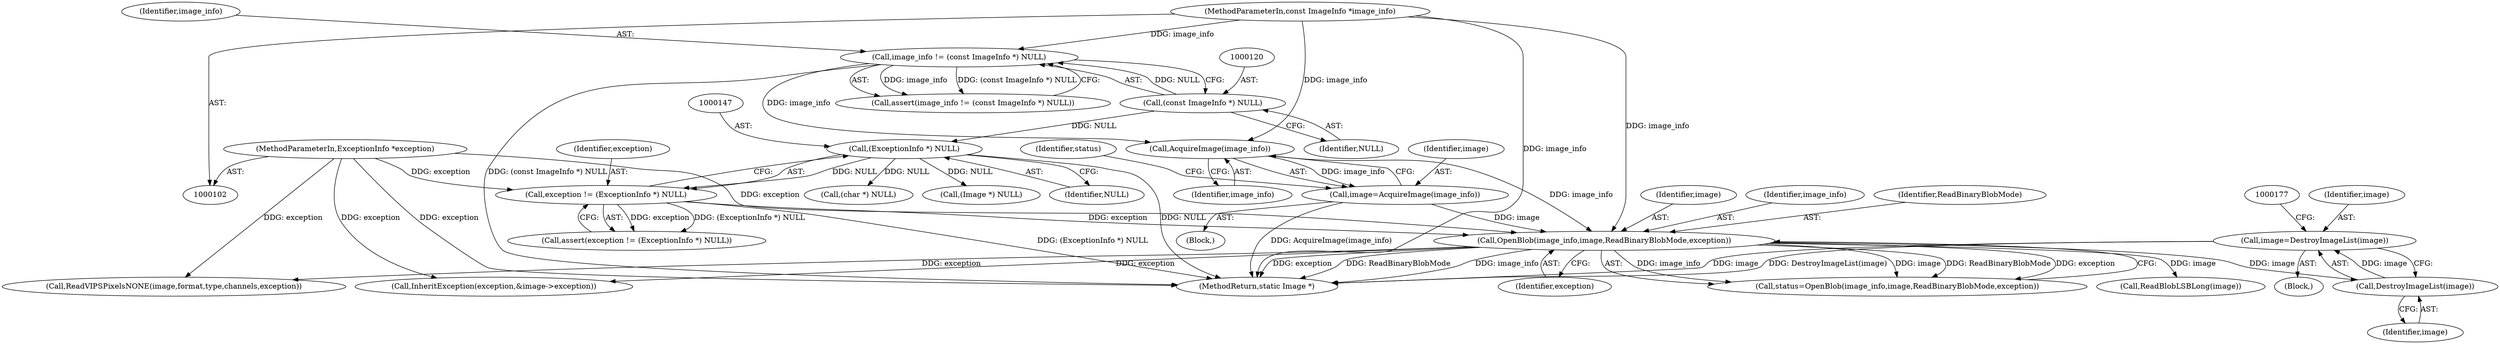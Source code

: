 digraph "0_ImageMagick_f6e9d0d9955e85bdd7540b251cd50d598dacc5e6_71@pointer" {
"1000171" [label="(Call,image=DestroyImageList(image))"];
"1000173" [label="(Call,DestroyImageList(image))"];
"1000161" [label="(Call,OpenBlob(image_info,image,ReadBinaryBlobMode,exception))"];
"1000157" [label="(Call,AcquireImage(image_info))"];
"1000117" [label="(Call,image_info != (const ImageInfo *) NULL)"];
"1000103" [label="(MethodParameterIn,const ImageInfo *image_info)"];
"1000119" [label="(Call,(const ImageInfo *) NULL)"];
"1000155" [label="(Call,image=AcquireImage(image_info))"];
"1000144" [label="(Call,exception != (ExceptionInfo *) NULL)"];
"1000104" [label="(MethodParameterIn,ExceptionInfo *exception)"];
"1000146" [label="(Call,(ExceptionInfo *) NULL)"];
"1000118" [label="(Identifier,image_info)"];
"1000170" [label="(Block,)"];
"1000161" [label="(Call,OpenBlob(image_info,image,ReadBinaryBlobMode,exception))"];
"1000158" [label="(Identifier,image_info)"];
"1000119" [label="(Call,(const ImageInfo *) NULL)"];
"1000165" [label="(Identifier,exception)"];
"1000163" [label="(Identifier,image)"];
"1000468" [label="(Call,(char *) NULL)"];
"1000160" [label="(Identifier,status)"];
"1000531" [label="(MethodReturn,static Image *)"];
"1000172" [label="(Identifier,image)"];
"1000159" [label="(Call,status=OpenBlob(image_info,image,ReadBinaryBlobMode,exception))"];
"1000162" [label="(Identifier,image_info)"];
"1000105" [label="(Block,)"];
"1000156" [label="(Identifier,image)"];
"1000103" [label="(MethodParameterIn,const ImageInfo *image_info)"];
"1000157" [label="(Call,AcquireImage(image_info))"];
"1000143" [label="(Call,assert(exception != (ExceptionInfo *) NULL))"];
"1000171" [label="(Call,image=DestroyImageList(image))"];
"1000155" [label="(Call,image=AcquireImage(image_info))"];
"1000173" [label="(Call,DestroyImageList(image))"];
"1000144" [label="(Call,exception != (ExceptionInfo *) NULL)"];
"1000104" [label="(MethodParameterIn,ExceptionInfo *exception)"];
"1000237" [label="(Call,InheritException(exception,&image->exception))"];
"1000117" [label="(Call,image_info != (const ImageInfo *) NULL)"];
"1000174" [label="(Identifier,image)"];
"1000176" [label="(Call,(Image *) NULL)"];
"1000181" [label="(Call,ReadBlobLSBLong(image))"];
"1000456" [label="(Call,ReadVIPSPixelsNONE(image,format,type,channels,exception))"];
"1000116" [label="(Call,assert(image_info != (const ImageInfo *) NULL))"];
"1000164" [label="(Identifier,ReadBinaryBlobMode)"];
"1000121" [label="(Identifier,NULL)"];
"1000146" [label="(Call,(ExceptionInfo *) NULL)"];
"1000148" [label="(Identifier,NULL)"];
"1000145" [label="(Identifier,exception)"];
"1000171" -> "1000170"  [label="AST: "];
"1000171" -> "1000173"  [label="CFG: "];
"1000172" -> "1000171"  [label="AST: "];
"1000173" -> "1000171"  [label="AST: "];
"1000177" -> "1000171"  [label="CFG: "];
"1000171" -> "1000531"  [label="DDG: image"];
"1000171" -> "1000531"  [label="DDG: DestroyImageList(image)"];
"1000173" -> "1000171"  [label="DDG: image"];
"1000173" -> "1000174"  [label="CFG: "];
"1000174" -> "1000173"  [label="AST: "];
"1000161" -> "1000173"  [label="DDG: image"];
"1000161" -> "1000159"  [label="AST: "];
"1000161" -> "1000165"  [label="CFG: "];
"1000162" -> "1000161"  [label="AST: "];
"1000163" -> "1000161"  [label="AST: "];
"1000164" -> "1000161"  [label="AST: "];
"1000165" -> "1000161"  [label="AST: "];
"1000159" -> "1000161"  [label="CFG: "];
"1000161" -> "1000531"  [label="DDG: ReadBinaryBlobMode"];
"1000161" -> "1000531"  [label="DDG: image_info"];
"1000161" -> "1000531"  [label="DDG: exception"];
"1000161" -> "1000159"  [label="DDG: image_info"];
"1000161" -> "1000159"  [label="DDG: image"];
"1000161" -> "1000159"  [label="DDG: ReadBinaryBlobMode"];
"1000161" -> "1000159"  [label="DDG: exception"];
"1000157" -> "1000161"  [label="DDG: image_info"];
"1000103" -> "1000161"  [label="DDG: image_info"];
"1000155" -> "1000161"  [label="DDG: image"];
"1000144" -> "1000161"  [label="DDG: exception"];
"1000104" -> "1000161"  [label="DDG: exception"];
"1000161" -> "1000181"  [label="DDG: image"];
"1000161" -> "1000237"  [label="DDG: exception"];
"1000161" -> "1000456"  [label="DDG: exception"];
"1000157" -> "1000155"  [label="AST: "];
"1000157" -> "1000158"  [label="CFG: "];
"1000158" -> "1000157"  [label="AST: "];
"1000155" -> "1000157"  [label="CFG: "];
"1000157" -> "1000155"  [label="DDG: image_info"];
"1000117" -> "1000157"  [label="DDG: image_info"];
"1000103" -> "1000157"  [label="DDG: image_info"];
"1000117" -> "1000116"  [label="AST: "];
"1000117" -> "1000119"  [label="CFG: "];
"1000118" -> "1000117"  [label="AST: "];
"1000119" -> "1000117"  [label="AST: "];
"1000116" -> "1000117"  [label="CFG: "];
"1000117" -> "1000531"  [label="DDG: (const ImageInfo *) NULL"];
"1000117" -> "1000116"  [label="DDG: image_info"];
"1000117" -> "1000116"  [label="DDG: (const ImageInfo *) NULL"];
"1000103" -> "1000117"  [label="DDG: image_info"];
"1000119" -> "1000117"  [label="DDG: NULL"];
"1000103" -> "1000102"  [label="AST: "];
"1000103" -> "1000531"  [label="DDG: image_info"];
"1000119" -> "1000121"  [label="CFG: "];
"1000120" -> "1000119"  [label="AST: "];
"1000121" -> "1000119"  [label="AST: "];
"1000119" -> "1000146"  [label="DDG: NULL"];
"1000155" -> "1000105"  [label="AST: "];
"1000156" -> "1000155"  [label="AST: "];
"1000160" -> "1000155"  [label="CFG: "];
"1000155" -> "1000531"  [label="DDG: AcquireImage(image_info)"];
"1000144" -> "1000143"  [label="AST: "];
"1000144" -> "1000146"  [label="CFG: "];
"1000145" -> "1000144"  [label="AST: "];
"1000146" -> "1000144"  [label="AST: "];
"1000143" -> "1000144"  [label="CFG: "];
"1000144" -> "1000531"  [label="DDG: (ExceptionInfo *) NULL"];
"1000144" -> "1000143"  [label="DDG: exception"];
"1000144" -> "1000143"  [label="DDG: (ExceptionInfo *) NULL"];
"1000104" -> "1000144"  [label="DDG: exception"];
"1000146" -> "1000144"  [label="DDG: NULL"];
"1000104" -> "1000102"  [label="AST: "];
"1000104" -> "1000531"  [label="DDG: exception"];
"1000104" -> "1000237"  [label="DDG: exception"];
"1000104" -> "1000456"  [label="DDG: exception"];
"1000146" -> "1000148"  [label="CFG: "];
"1000147" -> "1000146"  [label="AST: "];
"1000148" -> "1000146"  [label="AST: "];
"1000146" -> "1000531"  [label="DDG: NULL"];
"1000146" -> "1000176"  [label="DDG: NULL"];
"1000146" -> "1000468"  [label="DDG: NULL"];
}
